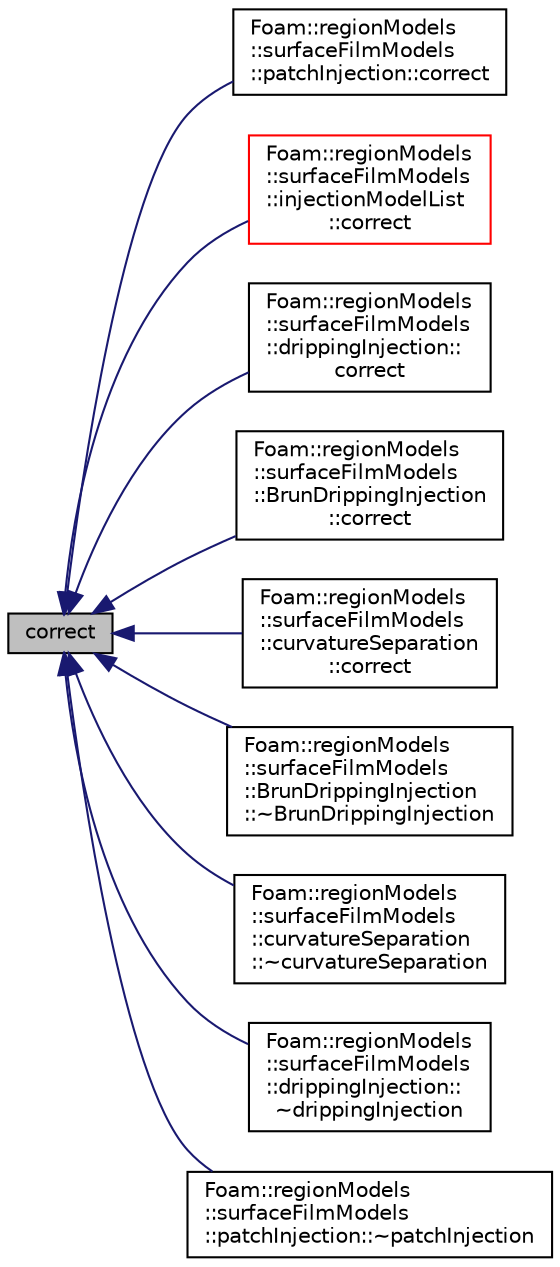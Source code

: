 digraph "correct"
{
  bgcolor="transparent";
  edge [fontname="Helvetica",fontsize="10",labelfontname="Helvetica",labelfontsize="10"];
  node [fontname="Helvetica",fontsize="10",shape=record];
  rankdir="LR";
  Node40 [label="correct",height=0.2,width=0.4,color="black", fillcolor="grey75", style="filled", fontcolor="black"];
  Node40 -> Node41 [dir="back",color="midnightblue",fontsize="10",style="solid",fontname="Helvetica"];
  Node41 [label="Foam::regionModels\l::surfaceFilmModels\l::patchInjection::correct",height=0.2,width=0.4,color="black",URL="$a30189.html#a8c67db65404877aac3731246ffb15754",tooltip="Correct. "];
  Node40 -> Node42 [dir="back",color="midnightblue",fontsize="10",style="solid",fontname="Helvetica"];
  Node42 [label="Foam::regionModels\l::surfaceFilmModels\l::injectionModelList\l::correct",height=0.2,width=0.4,color="red",URL="$a30185.html#ade7ea803eec5a45713b517ac8a73dcbe",tooltip="Correct. "];
  Node40 -> Node48 [dir="back",color="midnightblue",fontsize="10",style="solid",fontname="Helvetica"];
  Node48 [label="Foam::regionModels\l::surfaceFilmModels\l::drippingInjection::\lcorrect",height=0.2,width=0.4,color="black",URL="$a30177.html#a8c67db65404877aac3731246ffb15754",tooltip="Correct. "];
  Node40 -> Node49 [dir="back",color="midnightblue",fontsize="10",style="solid",fontname="Helvetica"];
  Node49 [label="Foam::regionModels\l::surfaceFilmModels\l::BrunDrippingInjection\l::correct",height=0.2,width=0.4,color="black",URL="$a30169.html#a8c67db65404877aac3731246ffb15754",tooltip="Correct. "];
  Node40 -> Node50 [dir="back",color="midnightblue",fontsize="10",style="solid",fontname="Helvetica"];
  Node50 [label="Foam::regionModels\l::surfaceFilmModels\l::curvatureSeparation\l::correct",height=0.2,width=0.4,color="black",URL="$a30173.html#a8c67db65404877aac3731246ffb15754",tooltip="Correct. "];
  Node40 -> Node51 [dir="back",color="midnightblue",fontsize="10",style="solid",fontname="Helvetica"];
  Node51 [label="Foam::regionModels\l::surfaceFilmModels\l::BrunDrippingInjection\l::~BrunDrippingInjection",height=0.2,width=0.4,color="black",URL="$a30169.html#a7056f5265325a252c1e36912b5ae9a5e",tooltip="Destructor. "];
  Node40 -> Node52 [dir="back",color="midnightblue",fontsize="10",style="solid",fontname="Helvetica"];
  Node52 [label="Foam::regionModels\l::surfaceFilmModels\l::curvatureSeparation\l::~curvatureSeparation",height=0.2,width=0.4,color="black",URL="$a30173.html#acdaa097a5816878e1de08f3a5c1d349c",tooltip="Destructor. "];
  Node40 -> Node53 [dir="back",color="midnightblue",fontsize="10",style="solid",fontname="Helvetica"];
  Node53 [label="Foam::regionModels\l::surfaceFilmModels\l::drippingInjection::\l~drippingInjection",height=0.2,width=0.4,color="black",URL="$a30177.html#a9c8d7f8377947a3cb4f371eee21a5b18",tooltip="Destructor. "];
  Node40 -> Node54 [dir="back",color="midnightblue",fontsize="10",style="solid",fontname="Helvetica"];
  Node54 [label="Foam::regionModels\l::surfaceFilmModels\l::patchInjection::~patchInjection",height=0.2,width=0.4,color="black",URL="$a30189.html#ae659a353173f1155b91f35797407248a",tooltip="Destructor. "];
}
